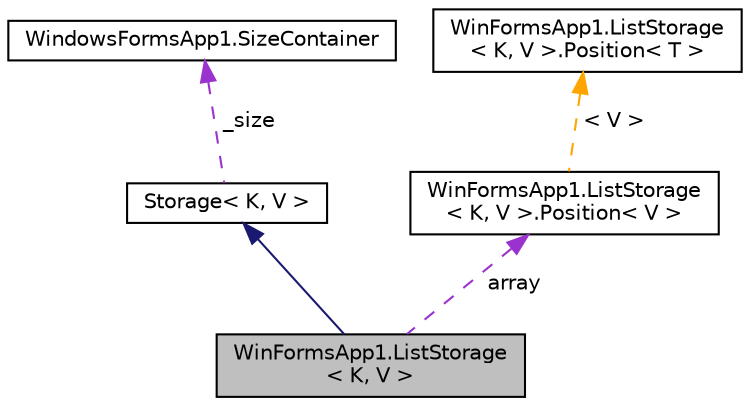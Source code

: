 digraph "WinFormsApp1.ListStorage&lt; K, V &gt;"
{
 // LATEX_PDF_SIZE
  edge [fontname="Helvetica",fontsize="10",labelfontname="Helvetica",labelfontsize="10"];
  node [fontname="Helvetica",fontsize="10",shape=record];
  Node1 [label="WinFormsApp1.ListStorage\l\< K, V \>",height=0.2,width=0.4,color="black", fillcolor="grey75", style="filled", fontcolor="black",tooltip=" "];
  Node2 -> Node1 [dir="back",color="midnightblue",fontsize="10",style="solid",fontname="Helvetica"];
  Node2 [label="Storage\< K, V \>",height=0.2,width=0.4,color="black", fillcolor="white", style="filled",URL="$class_win_forms_app1_1_1_storage.html",tooltip=" "];
  Node3 -> Node2 [dir="back",color="darkorchid3",fontsize="10",style="dashed",label=" _size" ,fontname="Helvetica"];
  Node3 [label="WindowsFormsApp1.SizeContainer",height=0.2,width=0.4,color="black", fillcolor="white", style="filled",URL="$class_windows_forms_app1_1_1_size_container.html",tooltip=" "];
  Node4 -> Node1 [dir="back",color="darkorchid3",fontsize="10",style="dashed",label=" array" ,fontname="Helvetica"];
  Node4 [label="WinFormsApp1.ListStorage\l\< K, V \>.Position\< V \>",height=0.2,width=0.4,color="black", fillcolor="white", style="filled",URL="$class_win_forms_app1_1_1_list_storage_1_1_position.html",tooltip=" "];
  Node5 -> Node4 [dir="back",color="orange",fontsize="10",style="dashed",label=" \< V \>" ,fontname="Helvetica"];
  Node5 [label="WinFormsApp1.ListStorage\l\< K, V \>.Position\< T \>",height=0.2,width=0.4,color="black", fillcolor="white", style="filled",URL="$class_win_forms_app1_1_1_list_storage_1_1_position.html",tooltip=" "];
}
